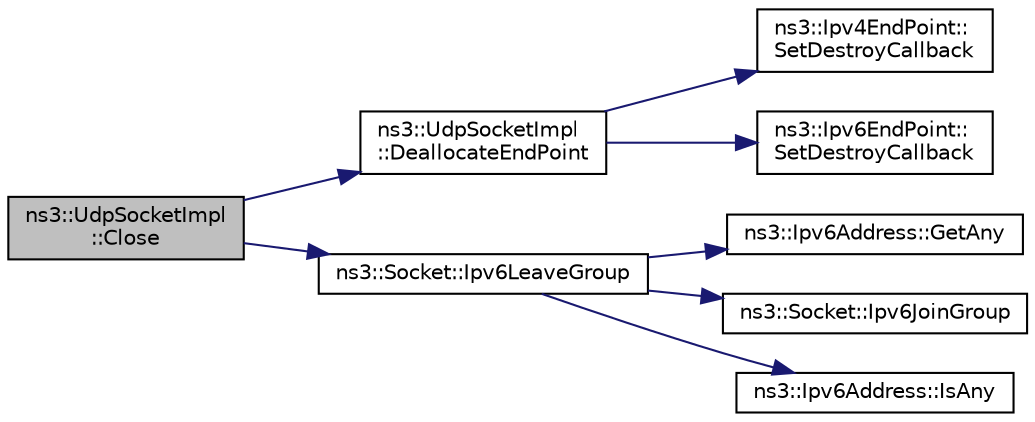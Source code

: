 digraph "ns3::UdpSocketImpl::Close"
{
 // LATEX_PDF_SIZE
  edge [fontname="Helvetica",fontsize="10",labelfontname="Helvetica",labelfontsize="10"];
  node [fontname="Helvetica",fontsize="10",shape=record];
  rankdir="LR";
  Node1 [label="ns3::UdpSocketImpl\l::Close",height=0.2,width=0.4,color="black", fillcolor="grey75", style="filled", fontcolor="black",tooltip="Close a socket."];
  Node1 -> Node2 [color="midnightblue",fontsize="10",style="solid",fontname="Helvetica"];
  Node2 [label="ns3::UdpSocketImpl\l::DeallocateEndPoint",height=0.2,width=0.4,color="black", fillcolor="white", style="filled",URL="$classns3_1_1_udp_socket_impl.html#a06e34674acd7ec7f6c186e52767cdf2c",tooltip="Deallocate m_endPoint and m_endPoint6."];
  Node2 -> Node3 [color="midnightblue",fontsize="10",style="solid",fontname="Helvetica"];
  Node3 [label="ns3::Ipv4EndPoint::\lSetDestroyCallback",height=0.2,width=0.4,color="black", fillcolor="white", style="filled",URL="$classns3_1_1_ipv4_end_point.html#a19ec16d98c501d3684e6549d7296ea0a",tooltip="Set the default destroy callback."];
  Node2 -> Node4 [color="midnightblue",fontsize="10",style="solid",fontname="Helvetica"];
  Node4 [label="ns3::Ipv6EndPoint::\lSetDestroyCallback",height=0.2,width=0.4,color="black", fillcolor="white", style="filled",URL="$classns3_1_1_ipv6_end_point.html#af2922ef8f9f9ead0a2604c8391e90328",tooltip="Set the default destroy callback."];
  Node1 -> Node5 [color="midnightblue",fontsize="10",style="solid",fontname="Helvetica"];
  Node5 [label="ns3::Socket::Ipv6LeaveGroup",height=0.2,width=0.4,color="black", fillcolor="white", style="filled",URL="$classns3_1_1_socket.html#af70f1ddca0d73f98103a2b86bec4c85e",tooltip="Leaves IPv6 multicast group this socket is joined to."];
  Node5 -> Node6 [color="midnightblue",fontsize="10",style="solid",fontname="Helvetica"];
  Node6 [label="ns3::Ipv6Address::GetAny",height=0.2,width=0.4,color="black", fillcolor="white", style="filled",URL="$classns3_1_1_ipv6_address.html#a2783e8badfc98c8b0a8508bba6e1b91e",tooltip="Get the \"any\" (::) Ipv6Address."];
  Node5 -> Node7 [color="midnightblue",fontsize="10",style="solid",fontname="Helvetica"];
  Node7 [label="ns3::Socket::Ipv6JoinGroup",height=0.2,width=0.4,color="black", fillcolor="white", style="filled",URL="$classns3_1_1_socket.html#aa9c414660bee2cd56bf6cdc4111b4744",tooltip="Joins a IPv6 multicast group."];
  Node5 -> Node8 [color="midnightblue",fontsize="10",style="solid",fontname="Helvetica"];
  Node8 [label="ns3::Ipv6Address::IsAny",height=0.2,width=0.4,color="black", fillcolor="white", style="filled",URL="$classns3_1_1_ipv6_address.html#aaacafa8d26946a16a5688777b696277a",tooltip="If the IPv6 address is the \"Any\" address."];
}
